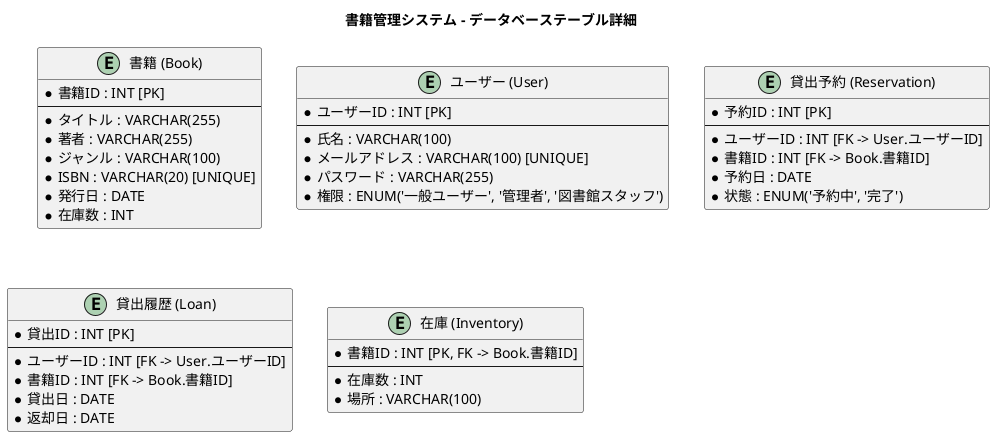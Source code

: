 @startuml
title 書籍管理システム - データベーステーブル詳細

entity "書籍 (Book)" {
  * 書籍ID : INT [PK]
  --
  * タイトル : VARCHAR(255)
  * 著者 : VARCHAR(255)
  * ジャンル : VARCHAR(100)
  * ISBN : VARCHAR(20) [UNIQUE]
  * 発行日 : DATE
  * 在庫数 : INT
}

entity "ユーザー (User)" {
  * ユーザーID : INT [PK]
  --
  * 氏名 : VARCHAR(100)
  * メールアドレス : VARCHAR(100) [UNIQUE]
  * パスワード : VARCHAR(255)
  * 権限 : ENUM('一般ユーザー', '管理者', '図書館スタッフ')
}

entity "貸出予約 (Reservation)" {
  * 予約ID : INT [PK]
  --
  * ユーザーID : INT [FK -> User.ユーザーID]
  * 書籍ID : INT [FK -> Book.書籍ID]
  * 予約日 : DATE
  * 状態 : ENUM('予約中', '完了')
}

entity "貸出履歴 (Loan)" {
  * 貸出ID : INT [PK]
  --
  * ユーザーID : INT [FK -> User.ユーザーID]
  * 書籍ID : INT [FK -> Book.書籍ID]
  * 貸出日 : DATE
  * 返却日 : DATE
}

entity "在庫 (Inventory)" {
  * 書籍ID : INT [PK, FK -> Book.書籍ID]
  --
  * 在庫数 : INT
  * 場所 : VARCHAR(100)
}
@enduml